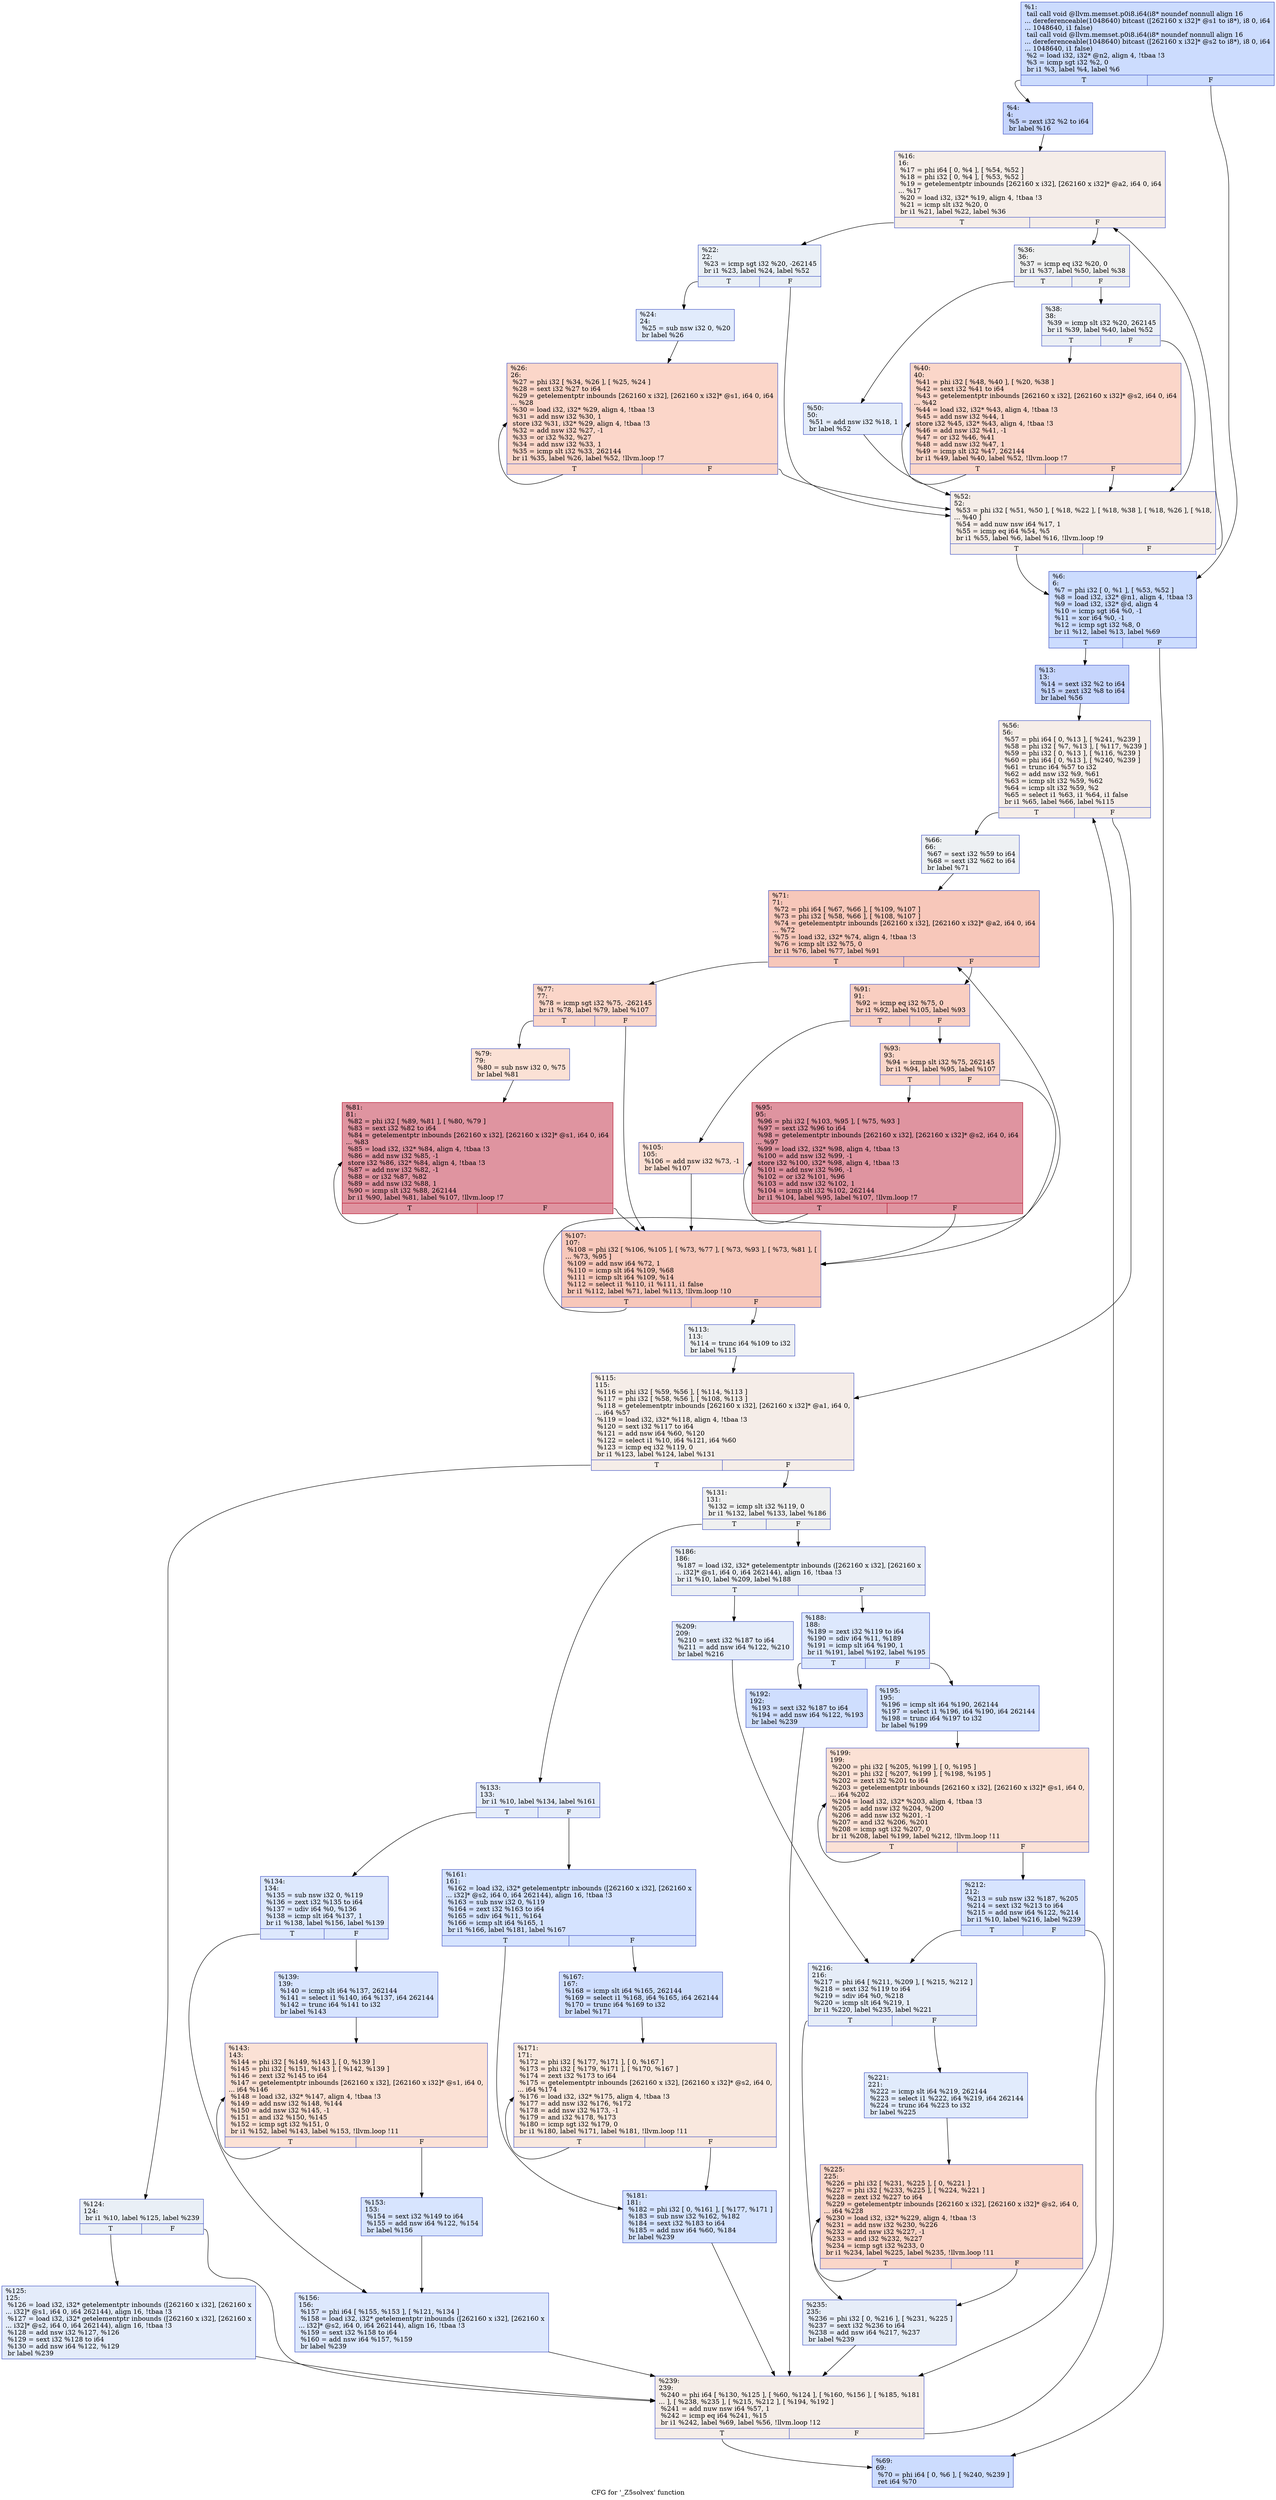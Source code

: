 digraph "CFG for '_Z5solvex' function" {
	label="CFG for '_Z5solvex' function";

	Node0x564e4b5e4d70 [shape=record,color="#3d50c3ff", style=filled, fillcolor="#8caffe70",label="{%1:\l  tail call void @llvm.memset.p0i8.i64(i8* noundef nonnull align 16\l... dereferenceable(1048640) bitcast ([262160 x i32]* @s1 to i8*), i8 0, i64\l... 1048640, i1 false)\l  tail call void @llvm.memset.p0i8.i64(i8* noundef nonnull align 16\l... dereferenceable(1048640) bitcast ([262160 x i32]* @s2 to i8*), i8 0, i64\l... 1048640, i1 false)\l  %2 = load i32, i32* @n2, align 4, !tbaa !3\l  %3 = icmp sgt i32 %2, 0\l  br i1 %3, label %4, label %6\l|{<s0>T|<s1>F}}"];
	Node0x564e4b5e4d70:s0 -> Node0x564e4b5e56a0;
	Node0x564e4b5e4d70:s1 -> Node0x564e4b5e5730;
	Node0x564e4b5e56a0 [shape=record,color="#3d50c3ff", style=filled, fillcolor="#7ea1fa70",label="{%4:\l4:                                                \l  %5 = zext i32 %2 to i64\l  br label %16\l}"];
	Node0x564e4b5e56a0 -> Node0x564e4b5e5930;
	Node0x564e4b5e5730 [shape=record,color="#3d50c3ff", style=filled, fillcolor="#8caffe70",label="{%6:\l6:                                                \l  %7 = phi i32 [ 0, %1 ], [ %53, %52 ]\l  %8 = load i32, i32* @n1, align 4, !tbaa !3\l  %9 = load i32, i32* @d, align 4\l  %10 = icmp sgt i64 %0, -1\l  %11 = xor i64 %0, -1\l  %12 = icmp sgt i32 %8, 0\l  br i1 %12, label %13, label %69\l|{<s0>T|<s1>F}}"];
	Node0x564e4b5e5730:s0 -> Node0x564e4b5e5870;
	Node0x564e4b5e5730:s1 -> Node0x564e4b5e5e90;
	Node0x564e4b5e5870 [shape=record,color="#3d50c3ff", style=filled, fillcolor="#7ea1fa70",label="{%13:\l13:                                               \l  %14 = sext i32 %2 to i64\l  %15 = zext i32 %8 to i64\l  br label %56\l}"];
	Node0x564e4b5e5870 -> Node0x564e4b5e60b0;
	Node0x564e4b5e5930 [shape=record,color="#3d50c3ff", style=filled, fillcolor="#e8d6cc70",label="{%16:\l16:                                               \l  %17 = phi i64 [ 0, %4 ], [ %54, %52 ]\l  %18 = phi i32 [ 0, %4 ], [ %53, %52 ]\l  %19 = getelementptr inbounds [262160 x i32], [262160 x i32]* @a2, i64 0, i64\l... %17\l  %20 = load i32, i32* %19, align 4, !tbaa !3\l  %21 = icmp slt i32 %20, 0\l  br i1 %21, label %22, label %36\l|{<s0>T|<s1>F}}"];
	Node0x564e4b5e5930:s0 -> Node0x564e4b5e6460;
	Node0x564e4b5e5930:s1 -> Node0x564e4b5e64f0;
	Node0x564e4b5e6460 [shape=record,color="#3d50c3ff", style=filled, fillcolor="#cedaeb70",label="{%22:\l22:                                               \l  %23 = icmp sgt i32 %20, -262145\l  br i1 %23, label %24, label %52\l|{<s0>T|<s1>F}}"];
	Node0x564e4b5e6460:s0 -> Node0x564e4b5e66f0;
	Node0x564e4b5e6460:s1 -> Node0x564e4b5e59f0;
	Node0x564e4b5e66f0 [shape=record,color="#3d50c3ff", style=filled, fillcolor="#bbd1f870",label="{%24:\l24:                                               \l  %25 = sub nsw i32 0, %20\l  br label %26\l}"];
	Node0x564e4b5e66f0 -> Node0x564e4b5e6880;
	Node0x564e4b5e6880 [shape=record,color="#3d50c3ff", style=filled, fillcolor="#f6a38570",label="{%26:\l26:                                               \l  %27 = phi i32 [ %34, %26 ], [ %25, %24 ]\l  %28 = sext i32 %27 to i64\l  %29 = getelementptr inbounds [262160 x i32], [262160 x i32]* @s1, i64 0, i64\l... %28\l  %30 = load i32, i32* %29, align 4, !tbaa !3\l  %31 = add nsw i32 %30, 1\l  store i32 %31, i32* %29, align 4, !tbaa !3\l  %32 = add nsw i32 %27, -1\l  %33 = or i32 %32, %27\l  %34 = add nsw i32 %33, 1\l  %35 = icmp slt i32 %33, 262144\l  br i1 %35, label %26, label %52, !llvm.loop !7\l|{<s0>T|<s1>F}}"];
	Node0x564e4b5e6880:s0 -> Node0x564e4b5e6880;
	Node0x564e4b5e6880:s1 -> Node0x564e4b5e59f0;
	Node0x564e4b5e64f0 [shape=record,color="#3d50c3ff", style=filled, fillcolor="#dbdcde70",label="{%36:\l36:                                               \l  %37 = icmp eq i32 %20, 0\l  br i1 %37, label %50, label %38\l|{<s0>T|<s1>F}}"];
	Node0x564e4b5e64f0:s0 -> Node0x564e4b5e7880;
	Node0x564e4b5e64f0:s1 -> Node0x564e4b5e78d0;
	Node0x564e4b5e78d0 [shape=record,color="#3d50c3ff", style=filled, fillcolor="#d1dae970",label="{%38:\l38:                                               \l  %39 = icmp slt i32 %20, 262145\l  br i1 %39, label %40, label %52\l|{<s0>T|<s1>F}}"];
	Node0x564e4b5e78d0:s0 -> Node0x564e4b5e7a60;
	Node0x564e4b5e78d0:s1 -> Node0x564e4b5e59f0;
	Node0x564e4b5e7a60 [shape=record,color="#3d50c3ff", style=filled, fillcolor="#f6a38570",label="{%40:\l40:                                               \l  %41 = phi i32 [ %48, %40 ], [ %20, %38 ]\l  %42 = sext i32 %41 to i64\l  %43 = getelementptr inbounds [262160 x i32], [262160 x i32]* @s2, i64 0, i64\l... %42\l  %44 = load i32, i32* %43, align 4, !tbaa !3\l  %45 = add nsw i32 %44, 1\l  store i32 %45, i32* %43, align 4, !tbaa !3\l  %46 = add nsw i32 %41, -1\l  %47 = or i32 %46, %41\l  %48 = add nsw i32 %47, 1\l  %49 = icmp slt i32 %47, 262144\l  br i1 %49, label %40, label %52, !llvm.loop !7\l|{<s0>T|<s1>F}}"];
	Node0x564e4b5e7a60:s0 -> Node0x564e4b5e7a60;
	Node0x564e4b5e7a60:s1 -> Node0x564e4b5e59f0;
	Node0x564e4b5e7880 [shape=record,color="#3d50c3ff", style=filled, fillcolor="#c1d4f470",label="{%50:\l50:                                               \l  %51 = add nsw i32 %18, 1\l  br label %52\l}"];
	Node0x564e4b5e7880 -> Node0x564e4b5e59f0;
	Node0x564e4b5e59f0 [shape=record,color="#3d50c3ff", style=filled, fillcolor="#e8d6cc70",label="{%52:\l52:                                               \l  %53 = phi i32 [ %51, %50 ], [ %18, %22 ], [ %18, %38 ], [ %18, %26 ], [ %18,\l... %40 ]\l  %54 = add nuw nsw i64 %17, 1\l  %55 = icmp eq i64 %54, %5\l  br i1 %55, label %6, label %16, !llvm.loop !9\l|{<s0>T|<s1>F}}"];
	Node0x564e4b5e59f0:s0 -> Node0x564e4b5e5730;
	Node0x564e4b5e59f0:s1 -> Node0x564e4b5e5930;
	Node0x564e4b5e60b0 [shape=record,color="#3d50c3ff", style=filled, fillcolor="#e8d6cc70",label="{%56:\l56:                                               \l  %57 = phi i64 [ 0, %13 ], [ %241, %239 ]\l  %58 = phi i32 [ %7, %13 ], [ %117, %239 ]\l  %59 = phi i32 [ 0, %13 ], [ %116, %239 ]\l  %60 = phi i64 [ 0, %13 ], [ %240, %239 ]\l  %61 = trunc i64 %57 to i32\l  %62 = add nsw i32 %9, %61\l  %63 = icmp slt i32 %59, %62\l  %64 = icmp slt i32 %59, %2\l  %65 = select i1 %63, i1 %64, i1 false\l  br i1 %65, label %66, label %115\l|{<s0>T|<s1>F}}"];
	Node0x564e4b5e60b0:s0 -> Node0x564e4b5e9090;
	Node0x564e4b5e60b0:s1 -> Node0x564e4b5e9120;
	Node0x564e4b5e9090 [shape=record,color="#3d50c3ff", style=filled, fillcolor="#d6dce470",label="{%66:\l66:                                               \l  %67 = sext i32 %59 to i64\l  %68 = sext i32 %62 to i64\l  br label %71\l}"];
	Node0x564e4b5e9090 -> Node0x564e4b5e9340;
	Node0x564e4b5e5e90 [shape=record,color="#3d50c3ff", style=filled, fillcolor="#8caffe70",label="{%69:\l69:                                               \l  %70 = phi i64 [ 0, %6 ], [ %240, %239 ]\l  ret i64 %70\l}"];
	Node0x564e4b5e9340 [shape=record,color="#3d50c3ff", style=filled, fillcolor="#ec7f6370",label="{%71:\l71:                                               \l  %72 = phi i64 [ %67, %66 ], [ %109, %107 ]\l  %73 = phi i32 [ %58, %66 ], [ %108, %107 ]\l  %74 = getelementptr inbounds [262160 x i32], [262160 x i32]* @a2, i64 0, i64\l... %72\l  %75 = load i32, i32* %74, align 4, !tbaa !3\l  %76 = icmp slt i32 %75, 0\l  br i1 %76, label %77, label %91\l|{<s0>T|<s1>F}}"];
	Node0x564e4b5e9340:s0 -> Node0x564e4b5e9930;
	Node0x564e4b5e9340:s1 -> Node0x564e4b5e99c0;
	Node0x564e4b5e9930 [shape=record,color="#3d50c3ff", style=filled, fillcolor="#f6a38570",label="{%77:\l77:                                               \l  %78 = icmp sgt i32 %75, -262145\l  br i1 %78, label %79, label %107\l|{<s0>T|<s1>F}}"];
	Node0x564e4b5e9930:s0 -> Node0x564e4b5e9b90;
	Node0x564e4b5e9930:s1 -> Node0x564e4b5e9550;
	Node0x564e4b5e9b90 [shape=record,color="#3d50c3ff", style=filled, fillcolor="#f7bca170",label="{%79:\l79:                                               \l  %80 = sub nsw i32 0, %75\l  br label %81\l}"];
	Node0x564e4b5e9b90 -> Node0x564e4b5e9d20;
	Node0x564e4b5e9d20 [shape=record,color="#b70d28ff", style=filled, fillcolor="#b70d2870",label="{%81:\l81:                                               \l  %82 = phi i32 [ %89, %81 ], [ %80, %79 ]\l  %83 = sext i32 %82 to i64\l  %84 = getelementptr inbounds [262160 x i32], [262160 x i32]* @s1, i64 0, i64\l... %83\l  %85 = load i32, i32* %84, align 4, !tbaa !3\l  %86 = add nsw i32 %85, -1\l  store i32 %86, i32* %84, align 4, !tbaa !3\l  %87 = add nsw i32 %82, -1\l  %88 = or i32 %87, %82\l  %89 = add nsw i32 %88, 1\l  %90 = icmp slt i32 %88, 262144\l  br i1 %90, label %81, label %107, !llvm.loop !7\l|{<s0>T|<s1>F}}"];
	Node0x564e4b5e9d20:s0 -> Node0x564e4b5e9d20;
	Node0x564e4b5e9d20:s1 -> Node0x564e4b5e9550;
	Node0x564e4b5e99c0 [shape=record,color="#3d50c3ff", style=filled, fillcolor="#f2907270",label="{%91:\l91:                                               \l  %92 = icmp eq i32 %75, 0\l  br i1 %92, label %105, label %93\l|{<s0>T|<s1>F}}"];
	Node0x564e4b5e99c0:s0 -> Node0x564e4b5ea500;
	Node0x564e4b5e99c0:s1 -> Node0x564e4b5ea550;
	Node0x564e4b5ea550 [shape=record,color="#3d50c3ff", style=filled, fillcolor="#f6a38570",label="{%93:\l93:                                               \l  %94 = icmp slt i32 %75, 262145\l  br i1 %94, label %95, label %107\l|{<s0>T|<s1>F}}"];
	Node0x564e4b5ea550:s0 -> Node0x564e4b5ea6e0;
	Node0x564e4b5ea550:s1 -> Node0x564e4b5e9550;
	Node0x564e4b5ea6e0 [shape=record,color="#b70d28ff", style=filled, fillcolor="#b70d2870",label="{%95:\l95:                                               \l  %96 = phi i32 [ %103, %95 ], [ %75, %93 ]\l  %97 = sext i32 %96 to i64\l  %98 = getelementptr inbounds [262160 x i32], [262160 x i32]* @s2, i64 0, i64\l... %97\l  %99 = load i32, i32* %98, align 4, !tbaa !3\l  %100 = add nsw i32 %99, -1\l  store i32 %100, i32* %98, align 4, !tbaa !3\l  %101 = add nsw i32 %96, -1\l  %102 = or i32 %101, %96\l  %103 = add nsw i32 %102, 1\l  %104 = icmp slt i32 %102, 262144\l  br i1 %104, label %95, label %107, !llvm.loop !7\l|{<s0>T|<s1>F}}"];
	Node0x564e4b5ea6e0:s0 -> Node0x564e4b5ea6e0;
	Node0x564e4b5ea6e0:s1 -> Node0x564e4b5e9550;
	Node0x564e4b5ea500 [shape=record,color="#3d50c3ff", style=filled, fillcolor="#f7b59970",label="{%105:\l105:                                              \l  %106 = add nsw i32 %73, -1\l  br label %107\l}"];
	Node0x564e4b5ea500 -> Node0x564e4b5e9550;
	Node0x564e4b5e9550 [shape=record,color="#3d50c3ff", style=filled, fillcolor="#ec7f6370",label="{%107:\l107:                                              \l  %108 = phi i32 [ %106, %105 ], [ %73, %77 ], [ %73, %93 ], [ %73, %81 ], [\l... %73, %95 ]\l  %109 = add nsw i64 %72, 1\l  %110 = icmp slt i64 %109, %68\l  %111 = icmp slt i64 %109, %14\l  %112 = select i1 %110, i1 %111, i1 false\l  br i1 %112, label %71, label %113, !llvm.loop !10\l|{<s0>T|<s1>F}}"];
	Node0x564e4b5e9550:s0 -> Node0x564e4b5e9340;
	Node0x564e4b5e9550:s1 -> Node0x564e4b5eb2c0;
	Node0x564e4b5eb2c0 [shape=record,color="#3d50c3ff", style=filled, fillcolor="#d6dce470",label="{%113:\l113:                                              \l  %114 = trunc i64 %109 to i32\l  br label %115\l}"];
	Node0x564e4b5eb2c0 -> Node0x564e4b5e9120;
	Node0x564e4b5e9120 [shape=record,color="#3d50c3ff", style=filled, fillcolor="#e8d6cc70",label="{%115:\l115:                                              \l  %116 = phi i32 [ %59, %56 ], [ %114, %113 ]\l  %117 = phi i32 [ %58, %56 ], [ %108, %113 ]\l  %118 = getelementptr inbounds [262160 x i32], [262160 x i32]* @a1, i64 0,\l... i64 %57\l  %119 = load i32, i32* %118, align 4, !tbaa !3\l  %120 = sext i32 %117 to i64\l  %121 = add nsw i64 %60, %120\l  %122 = select i1 %10, i64 %121, i64 %60\l  %123 = icmp eq i32 %119, 0\l  br i1 %123, label %124, label %131\l|{<s0>T|<s1>F}}"];
	Node0x564e4b5e9120:s0 -> Node0x564e4b5eb9f0;
	Node0x564e4b5e9120:s1 -> Node0x564e4b5eba40;
	Node0x564e4b5eb9f0 [shape=record,color="#3d50c3ff", style=filled, fillcolor="#cedaeb70",label="{%124:\l124:                                              \l  br i1 %10, label %125, label %239\l|{<s0>T|<s1>F}}"];
	Node0x564e4b5eb9f0:s0 -> Node0x564e4b5ebb40;
	Node0x564e4b5eb9f0:s1 -> Node0x564e4b5e8630;
	Node0x564e4b5ebb40 [shape=record,color="#3d50c3ff", style=filled, fillcolor="#c1d4f470",label="{%125:\l125:                                              \l  %126 = load i32, i32* getelementptr inbounds ([262160 x i32], [262160 x\l... i32]* @s1, i64 0, i64 262144), align 16, !tbaa !3\l  %127 = load i32, i32* getelementptr inbounds ([262160 x i32], [262160 x\l... i32]* @s2, i64 0, i64 262144), align 16, !tbaa !3\l  %128 = add nsw i32 %127, %126\l  %129 = sext i32 %128 to i64\l  %130 = add nsw i64 %122, %129\l  br label %239\l}"];
	Node0x564e4b5ebb40 -> Node0x564e4b5e8630;
	Node0x564e4b5eba40 [shape=record,color="#3d50c3ff", style=filled, fillcolor="#dbdcde70",label="{%131:\l131:                                              \l  %132 = icmp slt i32 %119, 0\l  br i1 %132, label %133, label %186\l|{<s0>T|<s1>F}}"];
	Node0x564e4b5eba40:s0 -> Node0x564e4b5ec8e0;
	Node0x564e4b5eba40:s1 -> Node0x564e4b5ec930;
	Node0x564e4b5ec8e0 [shape=record,color="#3d50c3ff", style=filled, fillcolor="#c1d4f470",label="{%133:\l133:                                              \l  br i1 %10, label %134, label %161\l|{<s0>T|<s1>F}}"];
	Node0x564e4b5ec8e0:s0 -> Node0x564e4b5eca30;
	Node0x564e4b5ec8e0:s1 -> Node0x564e4b5eca80;
	Node0x564e4b5eca30 [shape=record,color="#3d50c3ff", style=filled, fillcolor="#b2ccfb70",label="{%134:\l134:                                              \l  %135 = sub nsw i32 0, %119\l  %136 = zext i32 %135 to i64\l  %137 = udiv i64 %0, %136\l  %138 = icmp slt i64 %137, 1\l  br i1 %138, label %156, label %139\l|{<s0>T|<s1>F}}"];
	Node0x564e4b5eca30:s0 -> Node0x564e4b5ecda0;
	Node0x564e4b5eca30:s1 -> Node0x564e4b5ecdf0;
	Node0x564e4b5ecdf0 [shape=record,color="#3d50c3ff", style=filled, fillcolor="#a5c3fe70",label="{%139:\l139:                                              \l  %140 = icmp slt i64 %137, 262144\l  %141 = select i1 %140, i64 %137, i64 262144\l  %142 = trunc i64 %141 to i32\l  br label %143\l}"];
	Node0x564e4b5ecdf0 -> Node0x564e4b5ed0a0;
	Node0x564e4b5ed0a0 [shape=record,color="#3d50c3ff", style=filled, fillcolor="#f7bca170",label="{%143:\l143:                                              \l  %144 = phi i32 [ %149, %143 ], [ 0, %139 ]\l  %145 = phi i32 [ %151, %143 ], [ %142, %139 ]\l  %146 = zext i32 %145 to i64\l  %147 = getelementptr inbounds [262160 x i32], [262160 x i32]* @s1, i64 0,\l... i64 %146\l  %148 = load i32, i32* %147, align 4, !tbaa !3\l  %149 = add nsw i32 %148, %144\l  %150 = add nsw i32 %145, -1\l  %151 = and i32 %150, %145\l  %152 = icmp sgt i32 %151, 0\l  br i1 %152, label %143, label %153, !llvm.loop !11\l|{<s0>T|<s1>F}}"];
	Node0x564e4b5ed0a0:s0 -> Node0x564e4b5ed0a0;
	Node0x564e4b5ed0a0:s1 -> Node0x564e4b5ed6a0;
	Node0x564e4b5ed6a0 [shape=record,color="#3d50c3ff", style=filled, fillcolor="#a5c3fe70",label="{%153:\l153:                                              \l  %154 = sext i32 %149 to i64\l  %155 = add nsw i64 %122, %154\l  br label %156\l}"];
	Node0x564e4b5ed6a0 -> Node0x564e4b5ecda0;
	Node0x564e4b5ecda0 [shape=record,color="#3d50c3ff", style=filled, fillcolor="#b2ccfb70",label="{%156:\l156:                                              \l  %157 = phi i64 [ %155, %153 ], [ %121, %134 ]\l  %158 = load i32, i32* getelementptr inbounds ([262160 x i32], [262160 x\l... i32]* @s2, i64 0, i64 262144), align 16, !tbaa !3\l  %159 = sext i32 %158 to i64\l  %160 = add nsw i64 %157, %159\l  br label %239\l}"];
	Node0x564e4b5ecda0 -> Node0x564e4b5e8630;
	Node0x564e4b5eca80 [shape=record,color="#3d50c3ff", style=filled, fillcolor="#a1c0ff70",label="{%161:\l161:                                              \l  %162 = load i32, i32* getelementptr inbounds ([262160 x i32], [262160 x\l... i32]* @s2, i64 0, i64 262144), align 16, !tbaa !3\l  %163 = sub nsw i32 0, %119\l  %164 = zext i32 %163 to i64\l  %165 = sdiv i64 %11, %164\l  %166 = icmp slt i64 %165, 1\l  br i1 %166, label %181, label %167\l|{<s0>T|<s1>F}}"];
	Node0x564e4b5eca80:s0 -> Node0x564e4b5ee440;
	Node0x564e4b5eca80:s1 -> Node0x564e4b5ee490;
	Node0x564e4b5ee490 [shape=record,color="#3d50c3ff", style=filled, fillcolor="#93b5fe70",label="{%167:\l167:                                              \l  %168 = icmp slt i64 %165, 262144\l  %169 = select i1 %168, i64 %165, i64 262144\l  %170 = trunc i64 %169 to i32\l  br label %171\l}"];
	Node0x564e4b5ee490 -> Node0x564e4b5ee740;
	Node0x564e4b5ee740 [shape=record,color="#3d50c3ff", style=filled, fillcolor="#f2cab570",label="{%171:\l171:                                              \l  %172 = phi i32 [ %177, %171 ], [ 0, %167 ]\l  %173 = phi i32 [ %179, %171 ], [ %170, %167 ]\l  %174 = zext i32 %173 to i64\l  %175 = getelementptr inbounds [262160 x i32], [262160 x i32]* @s2, i64 0,\l... i64 %174\l  %176 = load i32, i32* %175, align 4, !tbaa !3\l  %177 = add nsw i32 %176, %172\l  %178 = add nsw i32 %173, -1\l  %179 = and i32 %178, %173\l  %180 = icmp sgt i32 %179, 0\l  br i1 %180, label %171, label %181, !llvm.loop !11\l|{<s0>T|<s1>F}}"];
	Node0x564e4b5ee740:s0 -> Node0x564e4b5ee740;
	Node0x564e4b5ee740:s1 -> Node0x564e4b5ee440;
	Node0x564e4b5ee440 [shape=record,color="#3d50c3ff", style=filled, fillcolor="#a1c0ff70",label="{%181:\l181:                                              \l  %182 = phi i32 [ 0, %161 ], [ %177, %171 ]\l  %183 = sub nsw i32 %162, %182\l  %184 = sext i32 %183 to i64\l  %185 = add nsw i64 %60, %184\l  br label %239\l}"];
	Node0x564e4b5ee440 -> Node0x564e4b5e8630;
	Node0x564e4b5ec930 [shape=record,color="#3d50c3ff", style=filled, fillcolor="#d1dae970",label="{%186:\l186:                                              \l  %187 = load i32, i32* getelementptr inbounds ([262160 x i32], [262160 x\l... i32]* @s1, i64 0, i64 262144), align 16, !tbaa !3\l  br i1 %10, label %209, label %188\l|{<s0>T|<s1>F}}"];
	Node0x564e4b5ec930:s0 -> Node0x564e4b5ef110;
	Node0x564e4b5ec930:s1 -> Node0x564e4b5ef160;
	Node0x564e4b5ef160 [shape=record,color="#3d50c3ff", style=filled, fillcolor="#b2ccfb70",label="{%188:\l188:                                              \l  %189 = zext i32 %119 to i64\l  %190 = sdiv i64 %11, %189\l  %191 = icmp slt i64 %190, 1\l  br i1 %191, label %192, label %195\l|{<s0>T|<s1>F}}"];
	Node0x564e4b5ef160:s0 -> Node0x564e4b5ef3f0;
	Node0x564e4b5ef160:s1 -> Node0x564e4b5ef440;
	Node0x564e4b5ef3f0 [shape=record,color="#3d50c3ff", style=filled, fillcolor="#93b5fe70",label="{%192:\l192:                                              \l  %193 = sext i32 %187 to i64\l  %194 = add nsw i64 %122, %193\l  br label %239\l}"];
	Node0x564e4b5ef3f0 -> Node0x564e4b5e8630;
	Node0x564e4b5ef440 [shape=record,color="#3d50c3ff", style=filled, fillcolor="#a5c3fe70",label="{%195:\l195:                                              \l  %196 = icmp slt i64 %190, 262144\l  %197 = select i1 %196, i64 %190, i64 262144\l  %198 = trunc i64 %197 to i32\l  br label %199\l}"];
	Node0x564e4b5ef440 -> Node0x564e4b5ef860;
	Node0x564e4b5ef860 [shape=record,color="#3d50c3ff", style=filled, fillcolor="#f7bca170",label="{%199:\l199:                                              \l  %200 = phi i32 [ %205, %199 ], [ 0, %195 ]\l  %201 = phi i32 [ %207, %199 ], [ %198, %195 ]\l  %202 = zext i32 %201 to i64\l  %203 = getelementptr inbounds [262160 x i32], [262160 x i32]* @s1, i64 0,\l... i64 %202\l  %204 = load i32, i32* %203, align 4, !tbaa !3\l  %205 = add nsw i32 %204, %200\l  %206 = add nsw i32 %201, -1\l  %207 = and i32 %206, %201\l  %208 = icmp sgt i32 %207, 0\l  br i1 %208, label %199, label %212, !llvm.loop !11\l|{<s0>T|<s1>F}}"];
	Node0x564e4b5ef860:s0 -> Node0x564e4b5ef860;
	Node0x564e4b5ef860:s1 -> Node0x564e4b5efe60;
	Node0x564e4b5ef110 [shape=record,color="#3d50c3ff", style=filled, fillcolor="#c1d4f470",label="{%209:\l209:                                              \l  %210 = sext i32 %187 to i64\l  %211 = add nsw i64 %122, %210\l  br label %216\l}"];
	Node0x564e4b5ef110 -> Node0x564e4b5f0060;
	Node0x564e4b5efe60 [shape=record,color="#3d50c3ff", style=filled, fillcolor="#a5c3fe70",label="{%212:\l212:                                              \l  %213 = sub nsw i32 %187, %205\l  %214 = sext i32 %213 to i64\l  %215 = add nsw i64 %122, %214\l  br i1 %10, label %216, label %239\l|{<s0>T|<s1>F}}"];
	Node0x564e4b5efe60:s0 -> Node0x564e4b5f0060;
	Node0x564e4b5efe60:s1 -> Node0x564e4b5e8630;
	Node0x564e4b5f0060 [shape=record,color="#3d50c3ff", style=filled, fillcolor="#c7d7f070",label="{%216:\l216:                                              \l  %217 = phi i64 [ %211, %209 ], [ %215, %212 ]\l  %218 = sext i32 %119 to i64\l  %219 = sdiv i64 %0, %218\l  %220 = icmp slt i64 %219, 1\l  br i1 %220, label %235, label %221\l|{<s0>T|<s1>F}}"];
	Node0x564e4b5f0060:s0 -> Node0x564e4b5f05a0;
	Node0x564e4b5f0060:s1 -> Node0x564e4b5f05f0;
	Node0x564e4b5f05f0 [shape=record,color="#3d50c3ff", style=filled, fillcolor="#bbd1f870",label="{%221:\l221:                                              \l  %222 = icmp slt i64 %219, 262144\l  %223 = select i1 %222, i64 %219, i64 262144\l  %224 = trunc i64 %223 to i32\l  br label %225\l}"];
	Node0x564e4b5f05f0 -> Node0x564e4b5f08a0;
	Node0x564e4b5f08a0 [shape=record,color="#3d50c3ff", style=filled, fillcolor="#f6a38570",label="{%225:\l225:                                              \l  %226 = phi i32 [ %231, %225 ], [ 0, %221 ]\l  %227 = phi i32 [ %233, %225 ], [ %224, %221 ]\l  %228 = zext i32 %227 to i64\l  %229 = getelementptr inbounds [262160 x i32], [262160 x i32]* @s2, i64 0,\l... i64 %228\l  %230 = load i32, i32* %229, align 4, !tbaa !3\l  %231 = add nsw i32 %230, %226\l  %232 = add nsw i32 %227, -1\l  %233 = and i32 %232, %227\l  %234 = icmp sgt i32 %233, 0\l  br i1 %234, label %225, label %235, !llvm.loop !11\l|{<s0>T|<s1>F}}"];
	Node0x564e4b5f08a0:s0 -> Node0x564e4b5f08a0;
	Node0x564e4b5f08a0:s1 -> Node0x564e4b5f05a0;
	Node0x564e4b5f05a0 [shape=record,color="#3d50c3ff", style=filled, fillcolor="#c7d7f070",label="{%235:\l235:                                              \l  %236 = phi i32 [ 0, %216 ], [ %231, %225 ]\l  %237 = sext i32 %236 to i64\l  %238 = add nsw i64 %217, %237\l  br label %239\l}"];
	Node0x564e4b5f05a0 -> Node0x564e4b5e8630;
	Node0x564e4b5e8630 [shape=record,color="#3d50c3ff", style=filled, fillcolor="#e8d6cc70",label="{%239:\l239:                                              \l  %240 = phi i64 [ %130, %125 ], [ %60, %124 ], [ %160, %156 ], [ %185, %181\l... ], [ %238, %235 ], [ %215, %212 ], [ %194, %192 ]\l  %241 = add nuw nsw i64 %57, 1\l  %242 = icmp eq i64 %241, %15\l  br i1 %242, label %69, label %56, !llvm.loop !12\l|{<s0>T|<s1>F}}"];
	Node0x564e4b5e8630:s0 -> Node0x564e4b5e5e90;
	Node0x564e4b5e8630:s1 -> Node0x564e4b5e60b0;
}
